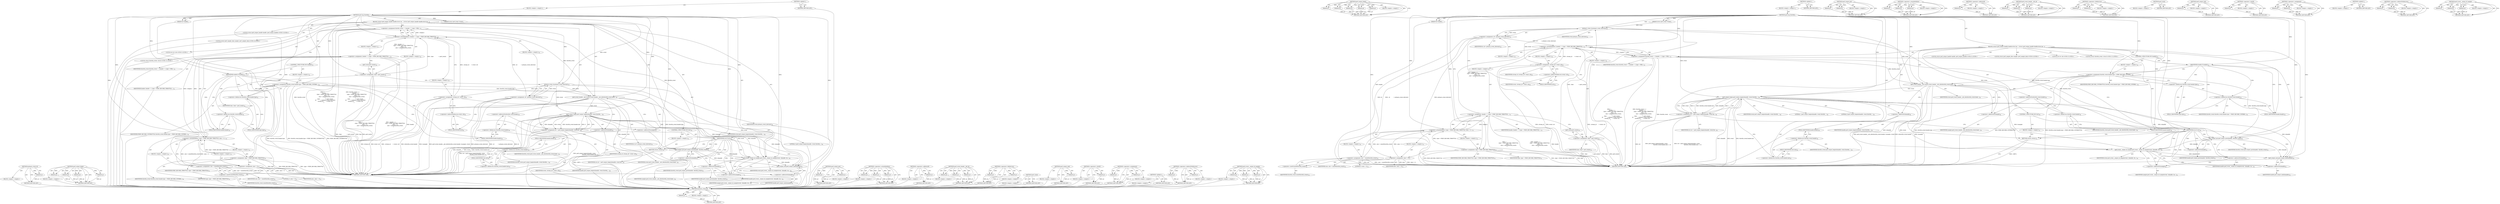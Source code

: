 digraph "perf_event__output_id_sample" {
vulnerable_142 [label=<(METHOD,primary_event_id)>];
vulnerable_143 [label=<(PARAM,p1)>];
vulnerable_144 [label=<(BLOCK,&lt;empty&gt;,&lt;empty&gt;)>];
vulnerable_145 [label=<(METHOD_RETURN,ANY)>];
vulnerable_166 [label=<(METHOD,perf_output_begin)>];
vulnerable_167 [label=<(PARAM,p1)>];
vulnerable_168 [label=<(PARAM,p2)>];
vulnerable_169 [label=<(PARAM,p3)>];
vulnerable_170 [label=<(PARAM,p4)>];
vulnerable_171 [label=<(PARAM,p5)>];
vulnerable_172 [label=<(BLOCK,&lt;empty&gt;,&lt;empty&gt;)>];
vulnerable_173 [label=<(METHOD_RETURN,ANY)>];
vulnerable_6 [label=<(METHOD,&lt;global&gt;)<SUB>1</SUB>>];
vulnerable_7 [label=<(BLOCK,&lt;empty&gt;,&lt;empty&gt;)<SUB>1</SUB>>];
vulnerable_8 [label=<(METHOD,perf_log_throttle)<SUB>1</SUB>>];
vulnerable_9 [label=<(PARAM,struct perf_event *event)<SUB>1</SUB>>];
vulnerable_10 [label=<(PARAM,int enable)<SUB>1</SUB>>];
vulnerable_11 [label=<(BLOCK,{
	struct perf_output_handle handle;
	struct pe...,{
	struct perf_output_handle handle;
	struct pe...)<SUB>2</SUB>>];
vulnerable_12 [label="<(LOCAL,struct perf_output_handle handle: perf_output_handle)<SUB>3</SUB>>"];
vulnerable_13 [label="<(LOCAL,struct perf_sample_data sample: perf_sample_data)<SUB>4</SUB>>"];
vulnerable_14 [label="<(LOCAL,int ret: int)<SUB>5</SUB>>"];
vulnerable_15 [label="<(LOCAL,struct throttle_event: struct)<SUB>12</SUB>>"];
vulnerable_16 [label=<(&lt;operator&gt;.assignment,throttle_event = {
		.header = {
			.type = PER...)<SUB>12</SUB>>];
vulnerable_17 [label=<(IDENTIFIER,throttle_event,throttle_event = {
		.header = {
			.type = PER...)<SUB>12</SUB>>];
vulnerable_18 [label=<(&lt;operator&gt;.arrayInitializer,{
		.header = {
			.type = PERF_RECORD_THROTTLE...)<SUB>12</SUB>>];
vulnerable_19 [label=<(BLOCK,&lt;empty&gt;,&lt;empty&gt;)<SUB>13</SUB>>];
vulnerable_20 [label=<(&lt;operator&gt;.assignment,.header = {
			.type = PERF_RECORD_THROTTLE,
		...)<SUB>13</SUB>>];
vulnerable_21 [label=<(IDENTIFIER,header,.header = {
			.type = PERF_RECORD_THROTTLE,
		...)<SUB>13</SUB>>];
vulnerable_22 [label=<(&lt;operator&gt;.arrayInitializer,{
			.type = PERF_RECORD_THROTTLE,
			.misc = 0...)<SUB>13</SUB>>];
vulnerable_23 [label=<(BLOCK,&lt;empty&gt;,&lt;empty&gt;)<SUB>14</SUB>>];
vulnerable_24 [label=<(&lt;operator&gt;.assignment,.type = PERF_RECORD_THROTTLE)<SUB>14</SUB>>];
vulnerable_25 [label=<(IDENTIFIER,type,.type = PERF_RECORD_THROTTLE)<SUB>14</SUB>>];
vulnerable_26 [label=<(IDENTIFIER,PERF_RECORD_THROTTLE,.type = PERF_RECORD_THROTTLE)<SUB>14</SUB>>];
vulnerable_27 [label=<(BLOCK,&lt;empty&gt;,&lt;empty&gt;)<SUB>15</SUB>>];
vulnerable_28 [label=<(&lt;operator&gt;.assignment,.misc = 0)<SUB>15</SUB>>];
vulnerable_29 [label=<(IDENTIFIER,misc,.misc = 0)<SUB>15</SUB>>];
vulnerable_30 [label=<(LITERAL,0,.misc = 0)<SUB>15</SUB>>];
vulnerable_31 [label=<(BLOCK,&lt;empty&gt;,&lt;empty&gt;)<SUB>16</SUB>>];
vulnerable_32 [label=<(&lt;operator&gt;.assignment,.size = sizeof(throttle_event))<SUB>16</SUB>>];
vulnerable_33 [label=<(IDENTIFIER,size,.size = sizeof(throttle_event))<SUB>16</SUB>>];
vulnerable_34 [label=<(&lt;operator&gt;.sizeOf,sizeof(throttle_event))<SUB>16</SUB>>];
vulnerable_35 [label=<(IDENTIFIER,throttle_event,sizeof(throttle_event))<SUB>16</SUB>>];
vulnerable_36 [label=<(BLOCK,&lt;empty&gt;,&lt;empty&gt;)<SUB>18</SUB>>];
vulnerable_37 [label=<(&lt;operator&gt;.assignment,.time		= perf_clock())<SUB>18</SUB>>];
vulnerable_38 [label=<(IDENTIFIER,time,.time		= perf_clock())<SUB>18</SUB>>];
vulnerable_39 [label=<(perf_clock,perf_clock())<SUB>18</SUB>>];
vulnerable_40 [label=<(BLOCK,&lt;empty&gt;,&lt;empty&gt;)<SUB>19</SUB>>];
vulnerable_41 [label=<(&lt;operator&gt;.assignment,.id		= primary_event_id(event))<SUB>19</SUB>>];
vulnerable_42 [label=<(IDENTIFIER,id,.id		= primary_event_id(event))<SUB>19</SUB>>];
vulnerable_43 [label=<(primary_event_id,primary_event_id(event))<SUB>19</SUB>>];
vulnerable_44 [label=<(IDENTIFIER,event,primary_event_id(event))<SUB>19</SUB>>];
vulnerable_45 [label=<(BLOCK,&lt;empty&gt;,&lt;empty&gt;)<SUB>20</SUB>>];
vulnerable_46 [label=<(&lt;operator&gt;.assignment,.stream_id	= event-&gt;id)<SUB>20</SUB>>];
vulnerable_47 [label=<(IDENTIFIER,stream_id,.stream_id	= event-&gt;id)<SUB>20</SUB>>];
vulnerable_48 [label=<(&lt;operator&gt;.indirectFieldAccess,event-&gt;id)<SUB>20</SUB>>];
vulnerable_49 [label=<(IDENTIFIER,event,.stream_id	= event-&gt;id)<SUB>20</SUB>>];
vulnerable_50 [label=<(FIELD_IDENTIFIER,id,id)<SUB>20</SUB>>];
vulnerable_51 [label=<(CONTROL_STRUCTURE,IF,if (enable))<SUB>23</SUB>>];
vulnerable_52 [label=<(IDENTIFIER,enable,if (enable))<SUB>23</SUB>>];
vulnerable_53 [label=<(BLOCK,&lt;empty&gt;,&lt;empty&gt;)<SUB>24</SUB>>];
vulnerable_54 [label=<(&lt;operator&gt;.assignment,throttle_event.header.type = PERF_RECORD_UNTHRO...)<SUB>24</SUB>>];
vulnerable_55 [label=<(&lt;operator&gt;.fieldAccess,throttle_event.header.type)<SUB>24</SUB>>];
vulnerable_56 [label=<(&lt;operator&gt;.fieldAccess,throttle_event.header)<SUB>24</SUB>>];
vulnerable_57 [label=<(IDENTIFIER,throttle_event,throttle_event.header.type = PERF_RECORD_UNTHRO...)<SUB>24</SUB>>];
vulnerable_58 [label=<(FIELD_IDENTIFIER,header,header)<SUB>24</SUB>>];
vulnerable_59 [label=<(FIELD_IDENTIFIER,type,type)<SUB>24</SUB>>];
vulnerable_60 [label=<(IDENTIFIER,PERF_RECORD_UNTHROTTLE,throttle_event.header.type = PERF_RECORD_UNTHRO...)<SUB>24</SUB>>];
vulnerable_61 [label=<(perf_event_header__init_id,perf_event_header__init_id(&amp;throttle_event.head...)<SUB>26</SUB>>];
vulnerable_62 [label=<(&lt;operator&gt;.addressOf,&amp;throttle_event.header)<SUB>26</SUB>>];
vulnerable_63 [label=<(&lt;operator&gt;.fieldAccess,throttle_event.header)<SUB>26</SUB>>];
vulnerable_64 [label=<(IDENTIFIER,throttle_event,perf_event_header__init_id(&amp;throttle_event.head...)<SUB>26</SUB>>];
vulnerable_65 [label=<(FIELD_IDENTIFIER,header,header)<SUB>26</SUB>>];
vulnerable_66 [label=<(&lt;operator&gt;.addressOf,&amp;sample)<SUB>26</SUB>>];
vulnerable_67 [label=<(IDENTIFIER,sample,perf_event_header__init_id(&amp;throttle_event.head...)<SUB>26</SUB>>];
vulnerable_68 [label=<(IDENTIFIER,event,perf_event_header__init_id(&amp;throttle_event.head...)<SUB>26</SUB>>];
vulnerable_69 [label=<(&lt;operator&gt;.assignment,ret = perf_output_begin(&amp;handle, event,
				thr...)<SUB>28</SUB>>];
vulnerable_70 [label=<(IDENTIFIER,ret,ret = perf_output_begin(&amp;handle, event,
				thr...)<SUB>28</SUB>>];
vulnerable_71 [label=<(perf_output_begin,perf_output_begin(&amp;handle, event,
				throttle_...)<SUB>28</SUB>>];
vulnerable_72 [label=<(&lt;operator&gt;.addressOf,&amp;handle)<SUB>28</SUB>>];
vulnerable_73 [label=<(IDENTIFIER,handle,perf_output_begin(&amp;handle, event,
				throttle_...)<SUB>28</SUB>>];
vulnerable_74 [label=<(IDENTIFIER,event,perf_output_begin(&amp;handle, event,
				throttle_...)<SUB>28</SUB>>];
vulnerable_75 [label=<(&lt;operator&gt;.fieldAccess,throttle_event.header.size)<SUB>29</SUB>>];
vulnerable_76 [label=<(&lt;operator&gt;.fieldAccess,throttle_event.header)<SUB>29</SUB>>];
vulnerable_77 [label=<(IDENTIFIER,throttle_event,perf_output_begin(&amp;handle, event,
				throttle_...)<SUB>29</SUB>>];
vulnerable_78 [label=<(FIELD_IDENTIFIER,header,header)<SUB>29</SUB>>];
vulnerable_79 [label=<(FIELD_IDENTIFIER,size,size)<SUB>29</SUB>>];
vulnerable_80 [label=<(LITERAL,1,perf_output_begin(&amp;handle, event,
				throttle_...)<SUB>29</SUB>>];
vulnerable_81 [label=<(LITERAL,0,perf_output_begin(&amp;handle, event,
				throttle_...)<SUB>29</SUB>>];
vulnerable_82 [label=<(CONTROL_STRUCTURE,IF,if (ret))<SUB>30</SUB>>];
vulnerable_83 [label=<(IDENTIFIER,ret,if (ret))<SUB>30</SUB>>];
vulnerable_84 [label=<(BLOCK,&lt;empty&gt;,&lt;empty&gt;)<SUB>31</SUB>>];
vulnerable_85 [label=<(RETURN,return;,return;)<SUB>31</SUB>>];
vulnerable_86 [label=<(perf_output_put,perf_output_put(&amp;handle, throttle_event))<SUB>33</SUB>>];
vulnerable_87 [label=<(&lt;operator&gt;.addressOf,&amp;handle)<SUB>33</SUB>>];
vulnerable_88 [label=<(IDENTIFIER,handle,perf_output_put(&amp;handle, throttle_event))<SUB>33</SUB>>];
vulnerable_89 [label=<(IDENTIFIER,throttle_event,perf_output_put(&amp;handle, throttle_event))<SUB>33</SUB>>];
vulnerable_90 [label=<(perf_event__output_id_sample,perf_event__output_id_sample(event, &amp;handle, &amp;s...)<SUB>34</SUB>>];
vulnerable_91 [label=<(IDENTIFIER,event,perf_event__output_id_sample(event, &amp;handle, &amp;s...)<SUB>34</SUB>>];
vulnerable_92 [label=<(&lt;operator&gt;.addressOf,&amp;handle)<SUB>34</SUB>>];
vulnerable_93 [label=<(IDENTIFIER,handle,perf_event__output_id_sample(event, &amp;handle, &amp;s...)<SUB>34</SUB>>];
vulnerable_94 [label=<(&lt;operator&gt;.addressOf,&amp;sample)<SUB>34</SUB>>];
vulnerable_95 [label=<(IDENTIFIER,sample,perf_event__output_id_sample(event, &amp;handle, &amp;s...)<SUB>34</SUB>>];
vulnerable_96 [label=<(perf_output_end,perf_output_end(&amp;handle))<SUB>35</SUB>>];
vulnerable_97 [label=<(&lt;operator&gt;.addressOf,&amp;handle)<SUB>35</SUB>>];
vulnerable_98 [label=<(IDENTIFIER,handle,perf_output_end(&amp;handle))<SUB>35</SUB>>];
vulnerable_99 [label=<(METHOD_RETURN,void)<SUB>1</SUB>>];
vulnerable_101 [label=<(METHOD_RETURN,ANY)<SUB>1</SUB>>];
vulnerable_174 [label=<(METHOD,perf_output_put)>];
vulnerable_175 [label=<(PARAM,p1)>];
vulnerable_176 [label=<(PARAM,p2)>];
vulnerable_177 [label=<(BLOCK,&lt;empty&gt;,&lt;empty&gt;)>];
vulnerable_178 [label=<(METHOD_RETURN,ANY)>];
vulnerable_129 [label=<(METHOD,&lt;operator&gt;.arrayInitializer)>];
vulnerable_130 [label=<(PARAM,p1)>];
vulnerable_131 [label=<(PARAM,p2)>];
vulnerable_132 [label=<(PARAM,p3)>];
vulnerable_133 [label=<(BLOCK,&lt;empty&gt;,&lt;empty&gt;)>];
vulnerable_134 [label=<(METHOD_RETURN,ANY)>];
vulnerable_162 [label=<(METHOD,&lt;operator&gt;.addressOf)>];
vulnerable_163 [label=<(PARAM,p1)>];
vulnerable_164 [label=<(BLOCK,&lt;empty&gt;,&lt;empty&gt;)>];
vulnerable_165 [label=<(METHOD_RETURN,ANY)>];
vulnerable_156 [label=<(METHOD,perf_event_header__init_id)>];
vulnerable_157 [label=<(PARAM,p1)>];
vulnerable_158 [label=<(PARAM,p2)>];
vulnerable_159 [label=<(PARAM,p3)>];
vulnerable_160 [label=<(BLOCK,&lt;empty&gt;,&lt;empty&gt;)>];
vulnerable_161 [label=<(METHOD_RETURN,ANY)>];
vulnerable_151 [label=<(METHOD,&lt;operator&gt;.fieldAccess)>];
vulnerable_152 [label=<(PARAM,p1)>];
vulnerable_153 [label=<(PARAM,p2)>];
vulnerable_154 [label=<(BLOCK,&lt;empty&gt;,&lt;empty&gt;)>];
vulnerable_155 [label=<(METHOD_RETURN,ANY)>];
vulnerable_139 [label=<(METHOD,perf_clock)>];
vulnerable_140 [label=<(BLOCK,&lt;empty&gt;,&lt;empty&gt;)>];
vulnerable_141 [label=<(METHOD_RETURN,ANY)>];
vulnerable_185 [label=<(METHOD,perf_output_end)>];
vulnerable_186 [label=<(PARAM,p1)>];
vulnerable_187 [label=<(BLOCK,&lt;empty&gt;,&lt;empty&gt;)>];
vulnerable_188 [label=<(METHOD_RETURN,ANY)>];
vulnerable_135 [label=<(METHOD,&lt;operator&gt;.sizeOf)>];
vulnerable_136 [label=<(PARAM,p1)>];
vulnerable_137 [label=<(BLOCK,&lt;empty&gt;,&lt;empty&gt;)>];
vulnerable_138 [label=<(METHOD_RETURN,ANY)>];
vulnerable_124 [label=<(METHOD,&lt;operator&gt;.assignment)>];
vulnerable_125 [label=<(PARAM,p1)>];
vulnerable_126 [label=<(PARAM,p2)>];
vulnerable_127 [label=<(BLOCK,&lt;empty&gt;,&lt;empty&gt;)>];
vulnerable_128 [label=<(METHOD_RETURN,ANY)>];
vulnerable_118 [label=<(METHOD,&lt;global&gt;)<SUB>1</SUB>>];
vulnerable_119 [label=<(BLOCK,&lt;empty&gt;,&lt;empty&gt;)>];
vulnerable_120 [label=<(METHOD_RETURN,ANY)>];
vulnerable_146 [label=<(METHOD,&lt;operator&gt;.indirectFieldAccess)>];
vulnerable_147 [label=<(PARAM,p1)>];
vulnerable_148 [label=<(PARAM,p2)>];
vulnerable_149 [label=<(BLOCK,&lt;empty&gt;,&lt;empty&gt;)>];
vulnerable_150 [label=<(METHOD_RETURN,ANY)>];
vulnerable_179 [label=<(METHOD,perf_event__output_id_sample)>];
vulnerable_180 [label=<(PARAM,p1)>];
vulnerable_181 [label=<(PARAM,p2)>];
vulnerable_182 [label=<(PARAM,p3)>];
vulnerable_183 [label=<(BLOCK,&lt;empty&gt;,&lt;empty&gt;)>];
vulnerable_184 [label=<(METHOD_RETURN,ANY)>];
fixed_141 [label=<(METHOD,primary_event_id)>];
fixed_142 [label=<(PARAM,p1)>];
fixed_143 [label=<(BLOCK,&lt;empty&gt;,&lt;empty&gt;)>];
fixed_144 [label=<(METHOD_RETURN,ANY)>];
fixed_165 [label=<(METHOD,perf_output_begin)>];
fixed_166 [label=<(PARAM,p1)>];
fixed_167 [label=<(PARAM,p2)>];
fixed_168 [label=<(PARAM,p3)>];
fixed_169 [label=<(PARAM,p4)>];
fixed_170 [label=<(BLOCK,&lt;empty&gt;,&lt;empty&gt;)>];
fixed_171 [label=<(METHOD_RETURN,ANY)>];
fixed_6 [label=<(METHOD,&lt;global&gt;)<SUB>1</SUB>>];
fixed_7 [label=<(BLOCK,&lt;empty&gt;,&lt;empty&gt;)<SUB>1</SUB>>];
fixed_8 [label=<(METHOD,perf_log_throttle)<SUB>1</SUB>>];
fixed_9 [label=<(PARAM,struct perf_event *event)<SUB>1</SUB>>];
fixed_10 [label=<(PARAM,int enable)<SUB>1</SUB>>];
fixed_11 [label=<(BLOCK,{
	struct perf_output_handle handle;
	struct pe...,{
	struct perf_output_handle handle;
	struct pe...)<SUB>2</SUB>>];
fixed_12 [label="<(LOCAL,struct perf_output_handle handle: perf_output_handle)<SUB>3</SUB>>"];
fixed_13 [label="<(LOCAL,struct perf_sample_data sample: perf_sample_data)<SUB>4</SUB>>"];
fixed_14 [label="<(LOCAL,int ret: int)<SUB>5</SUB>>"];
fixed_15 [label="<(LOCAL,struct throttle_event: struct)<SUB>12</SUB>>"];
fixed_16 [label=<(&lt;operator&gt;.assignment,throttle_event = {
		.header = {
			.type = PER...)<SUB>12</SUB>>];
fixed_17 [label=<(IDENTIFIER,throttle_event,throttle_event = {
		.header = {
			.type = PER...)<SUB>12</SUB>>];
fixed_18 [label=<(&lt;operator&gt;.arrayInitializer,{
		.header = {
			.type = PERF_RECORD_THROTTLE...)<SUB>12</SUB>>];
fixed_19 [label=<(BLOCK,&lt;empty&gt;,&lt;empty&gt;)<SUB>13</SUB>>];
fixed_20 [label=<(&lt;operator&gt;.assignment,.header = {
			.type = PERF_RECORD_THROTTLE,
		...)<SUB>13</SUB>>];
fixed_21 [label=<(IDENTIFIER,header,.header = {
			.type = PERF_RECORD_THROTTLE,
		...)<SUB>13</SUB>>];
fixed_22 [label=<(&lt;operator&gt;.arrayInitializer,{
			.type = PERF_RECORD_THROTTLE,
			.misc = 0...)<SUB>13</SUB>>];
fixed_23 [label=<(BLOCK,&lt;empty&gt;,&lt;empty&gt;)<SUB>14</SUB>>];
fixed_24 [label=<(&lt;operator&gt;.assignment,.type = PERF_RECORD_THROTTLE)<SUB>14</SUB>>];
fixed_25 [label=<(IDENTIFIER,type,.type = PERF_RECORD_THROTTLE)<SUB>14</SUB>>];
fixed_26 [label=<(IDENTIFIER,PERF_RECORD_THROTTLE,.type = PERF_RECORD_THROTTLE)<SUB>14</SUB>>];
fixed_27 [label=<(BLOCK,&lt;empty&gt;,&lt;empty&gt;)<SUB>15</SUB>>];
fixed_28 [label=<(&lt;operator&gt;.assignment,.misc = 0)<SUB>15</SUB>>];
fixed_29 [label=<(IDENTIFIER,misc,.misc = 0)<SUB>15</SUB>>];
fixed_30 [label=<(LITERAL,0,.misc = 0)<SUB>15</SUB>>];
fixed_31 [label=<(BLOCK,&lt;empty&gt;,&lt;empty&gt;)<SUB>16</SUB>>];
fixed_32 [label=<(&lt;operator&gt;.assignment,.size = sizeof(throttle_event))<SUB>16</SUB>>];
fixed_33 [label=<(IDENTIFIER,size,.size = sizeof(throttle_event))<SUB>16</SUB>>];
fixed_34 [label=<(&lt;operator&gt;.sizeOf,sizeof(throttle_event))<SUB>16</SUB>>];
fixed_35 [label=<(IDENTIFIER,throttle_event,sizeof(throttle_event))<SUB>16</SUB>>];
fixed_36 [label=<(BLOCK,&lt;empty&gt;,&lt;empty&gt;)<SUB>18</SUB>>];
fixed_37 [label=<(&lt;operator&gt;.assignment,.time		= perf_clock())<SUB>18</SUB>>];
fixed_38 [label=<(IDENTIFIER,time,.time		= perf_clock())<SUB>18</SUB>>];
fixed_39 [label=<(perf_clock,perf_clock())<SUB>18</SUB>>];
fixed_40 [label=<(BLOCK,&lt;empty&gt;,&lt;empty&gt;)<SUB>19</SUB>>];
fixed_41 [label=<(&lt;operator&gt;.assignment,.id		= primary_event_id(event))<SUB>19</SUB>>];
fixed_42 [label=<(IDENTIFIER,id,.id		= primary_event_id(event))<SUB>19</SUB>>];
fixed_43 [label=<(primary_event_id,primary_event_id(event))<SUB>19</SUB>>];
fixed_44 [label=<(IDENTIFIER,event,primary_event_id(event))<SUB>19</SUB>>];
fixed_45 [label=<(BLOCK,&lt;empty&gt;,&lt;empty&gt;)<SUB>20</SUB>>];
fixed_46 [label=<(&lt;operator&gt;.assignment,.stream_id	= event-&gt;id)<SUB>20</SUB>>];
fixed_47 [label=<(IDENTIFIER,stream_id,.stream_id	= event-&gt;id)<SUB>20</SUB>>];
fixed_48 [label=<(&lt;operator&gt;.indirectFieldAccess,event-&gt;id)<SUB>20</SUB>>];
fixed_49 [label=<(IDENTIFIER,event,.stream_id	= event-&gt;id)<SUB>20</SUB>>];
fixed_50 [label=<(FIELD_IDENTIFIER,id,id)<SUB>20</SUB>>];
fixed_51 [label=<(CONTROL_STRUCTURE,IF,if (enable))<SUB>23</SUB>>];
fixed_52 [label=<(IDENTIFIER,enable,if (enable))<SUB>23</SUB>>];
fixed_53 [label=<(BLOCK,&lt;empty&gt;,&lt;empty&gt;)<SUB>24</SUB>>];
fixed_54 [label=<(&lt;operator&gt;.assignment,throttle_event.header.type = PERF_RECORD_UNTHRO...)<SUB>24</SUB>>];
fixed_55 [label=<(&lt;operator&gt;.fieldAccess,throttle_event.header.type)<SUB>24</SUB>>];
fixed_56 [label=<(&lt;operator&gt;.fieldAccess,throttle_event.header)<SUB>24</SUB>>];
fixed_57 [label=<(IDENTIFIER,throttle_event,throttle_event.header.type = PERF_RECORD_UNTHRO...)<SUB>24</SUB>>];
fixed_58 [label=<(FIELD_IDENTIFIER,header,header)<SUB>24</SUB>>];
fixed_59 [label=<(FIELD_IDENTIFIER,type,type)<SUB>24</SUB>>];
fixed_60 [label=<(IDENTIFIER,PERF_RECORD_UNTHROTTLE,throttle_event.header.type = PERF_RECORD_UNTHRO...)<SUB>24</SUB>>];
fixed_61 [label=<(perf_event_header__init_id,perf_event_header__init_id(&amp;throttle_event.head...)<SUB>26</SUB>>];
fixed_62 [label=<(&lt;operator&gt;.addressOf,&amp;throttle_event.header)<SUB>26</SUB>>];
fixed_63 [label=<(&lt;operator&gt;.fieldAccess,throttle_event.header)<SUB>26</SUB>>];
fixed_64 [label=<(IDENTIFIER,throttle_event,perf_event_header__init_id(&amp;throttle_event.head...)<SUB>26</SUB>>];
fixed_65 [label=<(FIELD_IDENTIFIER,header,header)<SUB>26</SUB>>];
fixed_66 [label=<(&lt;operator&gt;.addressOf,&amp;sample)<SUB>26</SUB>>];
fixed_67 [label=<(IDENTIFIER,sample,perf_event_header__init_id(&amp;throttle_event.head...)<SUB>26</SUB>>];
fixed_68 [label=<(IDENTIFIER,event,perf_event_header__init_id(&amp;throttle_event.head...)<SUB>26</SUB>>];
fixed_69 [label=<(&lt;operator&gt;.assignment,ret = perf_output_begin(&amp;handle, event,
				thr...)<SUB>28</SUB>>];
fixed_70 [label=<(IDENTIFIER,ret,ret = perf_output_begin(&amp;handle, event,
				thr...)<SUB>28</SUB>>];
fixed_71 [label=<(perf_output_begin,perf_output_begin(&amp;handle, event,
				throttle_...)<SUB>28</SUB>>];
fixed_72 [label=<(&lt;operator&gt;.addressOf,&amp;handle)<SUB>28</SUB>>];
fixed_73 [label=<(IDENTIFIER,handle,perf_output_begin(&amp;handle, event,
				throttle_...)<SUB>28</SUB>>];
fixed_74 [label=<(IDENTIFIER,event,perf_output_begin(&amp;handle, event,
				throttle_...)<SUB>28</SUB>>];
fixed_75 [label=<(&lt;operator&gt;.fieldAccess,throttle_event.header.size)<SUB>29</SUB>>];
fixed_76 [label=<(&lt;operator&gt;.fieldAccess,throttle_event.header)<SUB>29</SUB>>];
fixed_77 [label=<(IDENTIFIER,throttle_event,perf_output_begin(&amp;handle, event,
				throttle_...)<SUB>29</SUB>>];
fixed_78 [label=<(FIELD_IDENTIFIER,header,header)<SUB>29</SUB>>];
fixed_79 [label=<(FIELD_IDENTIFIER,size,size)<SUB>29</SUB>>];
fixed_80 [label=<(LITERAL,0,perf_output_begin(&amp;handle, event,
				throttle_...)<SUB>29</SUB>>];
fixed_81 [label=<(CONTROL_STRUCTURE,IF,if (ret))<SUB>30</SUB>>];
fixed_82 [label=<(IDENTIFIER,ret,if (ret))<SUB>30</SUB>>];
fixed_83 [label=<(BLOCK,&lt;empty&gt;,&lt;empty&gt;)<SUB>31</SUB>>];
fixed_84 [label=<(RETURN,return;,return;)<SUB>31</SUB>>];
fixed_85 [label=<(perf_output_put,perf_output_put(&amp;handle, throttle_event))<SUB>33</SUB>>];
fixed_86 [label=<(&lt;operator&gt;.addressOf,&amp;handle)<SUB>33</SUB>>];
fixed_87 [label=<(IDENTIFIER,handle,perf_output_put(&amp;handle, throttle_event))<SUB>33</SUB>>];
fixed_88 [label=<(IDENTIFIER,throttle_event,perf_output_put(&amp;handle, throttle_event))<SUB>33</SUB>>];
fixed_89 [label=<(perf_event__output_id_sample,perf_event__output_id_sample(event, &amp;handle, &amp;s...)<SUB>34</SUB>>];
fixed_90 [label=<(IDENTIFIER,event,perf_event__output_id_sample(event, &amp;handle, &amp;s...)<SUB>34</SUB>>];
fixed_91 [label=<(&lt;operator&gt;.addressOf,&amp;handle)<SUB>34</SUB>>];
fixed_92 [label=<(IDENTIFIER,handle,perf_event__output_id_sample(event, &amp;handle, &amp;s...)<SUB>34</SUB>>];
fixed_93 [label=<(&lt;operator&gt;.addressOf,&amp;sample)<SUB>34</SUB>>];
fixed_94 [label=<(IDENTIFIER,sample,perf_event__output_id_sample(event, &amp;handle, &amp;s...)<SUB>34</SUB>>];
fixed_95 [label=<(perf_output_end,perf_output_end(&amp;handle))<SUB>35</SUB>>];
fixed_96 [label=<(&lt;operator&gt;.addressOf,&amp;handle)<SUB>35</SUB>>];
fixed_97 [label=<(IDENTIFIER,handle,perf_output_end(&amp;handle))<SUB>35</SUB>>];
fixed_98 [label=<(METHOD_RETURN,void)<SUB>1</SUB>>];
fixed_100 [label=<(METHOD_RETURN,ANY)<SUB>1</SUB>>];
fixed_172 [label=<(METHOD,perf_output_put)>];
fixed_173 [label=<(PARAM,p1)>];
fixed_174 [label=<(PARAM,p2)>];
fixed_175 [label=<(BLOCK,&lt;empty&gt;,&lt;empty&gt;)>];
fixed_176 [label=<(METHOD_RETURN,ANY)>];
fixed_128 [label=<(METHOD,&lt;operator&gt;.arrayInitializer)>];
fixed_129 [label=<(PARAM,p1)>];
fixed_130 [label=<(PARAM,p2)>];
fixed_131 [label=<(PARAM,p3)>];
fixed_132 [label=<(BLOCK,&lt;empty&gt;,&lt;empty&gt;)>];
fixed_133 [label=<(METHOD_RETURN,ANY)>];
fixed_161 [label=<(METHOD,&lt;operator&gt;.addressOf)>];
fixed_162 [label=<(PARAM,p1)>];
fixed_163 [label=<(BLOCK,&lt;empty&gt;,&lt;empty&gt;)>];
fixed_164 [label=<(METHOD_RETURN,ANY)>];
fixed_155 [label=<(METHOD,perf_event_header__init_id)>];
fixed_156 [label=<(PARAM,p1)>];
fixed_157 [label=<(PARAM,p2)>];
fixed_158 [label=<(PARAM,p3)>];
fixed_159 [label=<(BLOCK,&lt;empty&gt;,&lt;empty&gt;)>];
fixed_160 [label=<(METHOD_RETURN,ANY)>];
fixed_150 [label=<(METHOD,&lt;operator&gt;.fieldAccess)>];
fixed_151 [label=<(PARAM,p1)>];
fixed_152 [label=<(PARAM,p2)>];
fixed_153 [label=<(BLOCK,&lt;empty&gt;,&lt;empty&gt;)>];
fixed_154 [label=<(METHOD_RETURN,ANY)>];
fixed_138 [label=<(METHOD,perf_clock)>];
fixed_139 [label=<(BLOCK,&lt;empty&gt;,&lt;empty&gt;)>];
fixed_140 [label=<(METHOD_RETURN,ANY)>];
fixed_183 [label=<(METHOD,perf_output_end)>];
fixed_184 [label=<(PARAM,p1)>];
fixed_185 [label=<(BLOCK,&lt;empty&gt;,&lt;empty&gt;)>];
fixed_186 [label=<(METHOD_RETURN,ANY)>];
fixed_134 [label=<(METHOD,&lt;operator&gt;.sizeOf)>];
fixed_135 [label=<(PARAM,p1)>];
fixed_136 [label=<(BLOCK,&lt;empty&gt;,&lt;empty&gt;)>];
fixed_137 [label=<(METHOD_RETURN,ANY)>];
fixed_123 [label=<(METHOD,&lt;operator&gt;.assignment)>];
fixed_124 [label=<(PARAM,p1)>];
fixed_125 [label=<(PARAM,p2)>];
fixed_126 [label=<(BLOCK,&lt;empty&gt;,&lt;empty&gt;)>];
fixed_127 [label=<(METHOD_RETURN,ANY)>];
fixed_117 [label=<(METHOD,&lt;global&gt;)<SUB>1</SUB>>];
fixed_118 [label=<(BLOCK,&lt;empty&gt;,&lt;empty&gt;)>];
fixed_119 [label=<(METHOD_RETURN,ANY)>];
fixed_145 [label=<(METHOD,&lt;operator&gt;.indirectFieldAccess)>];
fixed_146 [label=<(PARAM,p1)>];
fixed_147 [label=<(PARAM,p2)>];
fixed_148 [label=<(BLOCK,&lt;empty&gt;,&lt;empty&gt;)>];
fixed_149 [label=<(METHOD_RETURN,ANY)>];
fixed_177 [label=<(METHOD,perf_event__output_id_sample)>];
fixed_178 [label=<(PARAM,p1)>];
fixed_179 [label=<(PARAM,p2)>];
fixed_180 [label=<(PARAM,p3)>];
fixed_181 [label=<(BLOCK,&lt;empty&gt;,&lt;empty&gt;)>];
fixed_182 [label=<(METHOD_RETURN,ANY)>];
vulnerable_142 -> vulnerable_143  [key=0, label="AST: "];
vulnerable_142 -> vulnerable_143  [key=1, label="DDG: "];
vulnerable_142 -> vulnerable_144  [key=0, label="AST: "];
vulnerable_142 -> vulnerable_145  [key=0, label="AST: "];
vulnerable_142 -> vulnerable_145  [key=1, label="CFG: "];
vulnerable_143 -> vulnerable_145  [key=0, label="DDG: p1"];
vulnerable_166 -> vulnerable_167  [key=0, label="AST: "];
vulnerable_166 -> vulnerable_167  [key=1, label="DDG: "];
vulnerable_166 -> vulnerable_172  [key=0, label="AST: "];
vulnerable_166 -> vulnerable_168  [key=0, label="AST: "];
vulnerable_166 -> vulnerable_168  [key=1, label="DDG: "];
vulnerable_166 -> vulnerable_173  [key=0, label="AST: "];
vulnerable_166 -> vulnerable_173  [key=1, label="CFG: "];
vulnerable_166 -> vulnerable_169  [key=0, label="AST: "];
vulnerable_166 -> vulnerable_169  [key=1, label="DDG: "];
vulnerable_166 -> vulnerable_170  [key=0, label="AST: "];
vulnerable_166 -> vulnerable_170  [key=1, label="DDG: "];
vulnerable_166 -> vulnerable_171  [key=0, label="AST: "];
vulnerable_166 -> vulnerable_171  [key=1, label="DDG: "];
vulnerable_167 -> vulnerable_173  [key=0, label="DDG: p1"];
vulnerable_168 -> vulnerable_173  [key=0, label="DDG: p2"];
vulnerable_169 -> vulnerable_173  [key=0, label="DDG: p3"];
vulnerable_170 -> vulnerable_173  [key=0, label="DDG: p4"];
vulnerable_171 -> vulnerable_173  [key=0, label="DDG: p5"];
vulnerable_6 -> vulnerable_7  [key=0, label="AST: "];
vulnerable_6 -> vulnerable_101  [key=0, label="AST: "];
vulnerable_6 -> vulnerable_101  [key=1, label="CFG: "];
vulnerable_7 -> vulnerable_8  [key=0, label="AST: "];
vulnerable_8 -> vulnerable_9  [key=0, label="AST: "];
vulnerable_8 -> vulnerable_9  [key=1, label="DDG: "];
vulnerable_8 -> vulnerable_10  [key=0, label="AST: "];
vulnerable_8 -> vulnerable_10  [key=1, label="DDG: "];
vulnerable_8 -> vulnerable_11  [key=0, label="AST: "];
vulnerable_8 -> vulnerable_99  [key=0, label="AST: "];
vulnerable_8 -> vulnerable_24  [key=0, label="CFG: "];
vulnerable_8 -> vulnerable_24  [key=1, label="DDG: "];
vulnerable_8 -> vulnerable_52  [key=0, label="DDG: "];
vulnerable_8 -> vulnerable_61  [key=0, label="DDG: "];
vulnerable_8 -> vulnerable_83  [key=0, label="DDG: "];
vulnerable_8 -> vulnerable_86  [key=0, label="DDG: "];
vulnerable_8 -> vulnerable_90  [key=0, label="DDG: "];
vulnerable_8 -> vulnerable_96  [key=0, label="DDG: "];
vulnerable_8 -> vulnerable_18  [key=0, label="DDG: "];
vulnerable_8 -> vulnerable_54  [key=0, label="DDG: "];
vulnerable_8 -> vulnerable_71  [key=0, label="DDG: "];
vulnerable_8 -> vulnerable_85  [key=0, label="DDG: "];
vulnerable_8 -> vulnerable_37  [key=0, label="DDG: "];
vulnerable_8 -> vulnerable_22  [key=0, label="DDG: "];
vulnerable_8 -> vulnerable_43  [key=0, label="DDG: "];
vulnerable_8 -> vulnerable_28  [key=0, label="DDG: "];
vulnerable_9 -> vulnerable_43  [key=0, label="DDG: event"];
vulnerable_10 -> vulnerable_99  [key=0, label="DDG: enable"];
vulnerable_11 -> vulnerable_12  [key=0, label="AST: "];
vulnerable_11 -> vulnerable_13  [key=0, label="AST: "];
vulnerable_11 -> vulnerable_14  [key=0, label="AST: "];
vulnerable_11 -> vulnerable_15  [key=0, label="AST: "];
vulnerable_11 -> vulnerable_16  [key=0, label="AST: "];
vulnerable_11 -> vulnerable_51  [key=0, label="AST: "];
vulnerable_11 -> vulnerable_61  [key=0, label="AST: "];
vulnerable_11 -> vulnerable_69  [key=0, label="AST: "];
vulnerable_11 -> vulnerable_82  [key=0, label="AST: "];
vulnerable_11 -> vulnerable_86  [key=0, label="AST: "];
vulnerable_11 -> vulnerable_90  [key=0, label="AST: "];
vulnerable_11 -> vulnerable_96  [key=0, label="AST: "];
vulnerable_16 -> vulnerable_17  [key=0, label="AST: "];
vulnerable_16 -> vulnerable_18  [key=0, label="AST: "];
vulnerable_16 -> vulnerable_52  [key=0, label="CFG: "];
vulnerable_16 -> vulnerable_99  [key=0, label="DDG: throttle_event"];
vulnerable_16 -> vulnerable_99  [key=1, label="DDG: {
		.header = {
			.type = PERF_RECORD_THROTTLE,
			.misc = 0,
			.size = sizeof(throttle_event),
		},
		.time		= perf_clock(),
		.id		= primary_event_id(event),
		.stream_id	= event-&gt;id,
	}"];
vulnerable_16 -> vulnerable_99  [key=2, label="DDG: throttle_event = {
		.header = {
			.type = PERF_RECORD_THROTTLE,
			.misc = 0,
			.size = sizeof(throttle_event),
		},
		.time		= perf_clock(),
		.id		= primary_event_id(event),
		.stream_id	= event-&gt;id,
	}"];
vulnerable_16 -> vulnerable_61  [key=0, label="DDG: throttle_event"];
vulnerable_16 -> vulnerable_86  [key=0, label="DDG: throttle_event"];
vulnerable_18 -> vulnerable_19  [key=0, label="AST: "];
vulnerable_18 -> vulnerable_36  [key=0, label="AST: "];
vulnerable_18 -> vulnerable_40  [key=0, label="AST: "];
vulnerable_18 -> vulnerable_45  [key=0, label="AST: "];
vulnerable_18 -> vulnerable_16  [key=0, label="CFG: "];
vulnerable_18 -> vulnerable_16  [key=1, label="DDG: &lt;empty&gt;"];
vulnerable_18 -> vulnerable_16  [key=2, label="DDG: "];
vulnerable_19 -> vulnerable_20  [key=0, label="AST: "];
vulnerable_20 -> vulnerable_21  [key=0, label="AST: "];
vulnerable_20 -> vulnerable_22  [key=0, label="AST: "];
vulnerable_20 -> vulnerable_39  [key=0, label="CFG: "];
vulnerable_20 -> vulnerable_99  [key=0, label="DDG: {
			.type = PERF_RECORD_THROTTLE,
			.misc = 0,
			.size = sizeof(throttle_event),
		}"];
vulnerable_20 -> vulnerable_99  [key=1, label="DDG: .header = {
			.type = PERF_RECORD_THROTTLE,
			.misc = 0,
			.size = sizeof(throttle_event),
		}"];
vulnerable_20 -> vulnerable_99  [key=2, label="DDG: header"];
vulnerable_20 -> vulnerable_18  [key=0, label="DDG: .header = {
			.type = PERF_RECORD_THROTTLE,
			.misc = 0,
			.size = sizeof(throttle_event),
		}"];
vulnerable_22 -> vulnerable_23  [key=0, label="AST: "];
vulnerable_22 -> vulnerable_27  [key=0, label="AST: "];
vulnerable_22 -> vulnerable_31  [key=0, label="AST: "];
vulnerable_22 -> vulnerable_20  [key=0, label="CFG: "];
vulnerable_22 -> vulnerable_20  [key=1, label="DDG: &lt;empty&gt;"];
vulnerable_22 -> vulnerable_20  [key=2, label="DDG: "];
vulnerable_23 -> vulnerable_24  [key=0, label="AST: "];
vulnerable_24 -> vulnerable_25  [key=0, label="AST: "];
vulnerable_24 -> vulnerable_26  [key=0, label="AST: "];
vulnerable_24 -> vulnerable_28  [key=0, label="CFG: "];
vulnerable_24 -> vulnerable_99  [key=0, label="DDG: PERF_RECORD_THROTTLE"];
vulnerable_24 -> vulnerable_99  [key=1, label="DDG: .type = PERF_RECORD_THROTTLE"];
vulnerable_24 -> vulnerable_99  [key=2, label="DDG: type"];
vulnerable_24 -> vulnerable_22  [key=0, label="DDG: .type = PERF_RECORD_THROTTLE"];
vulnerable_27 -> vulnerable_28  [key=0, label="AST: "];
vulnerable_28 -> vulnerable_29  [key=0, label="AST: "];
vulnerable_28 -> vulnerable_30  [key=0, label="AST: "];
vulnerable_28 -> vulnerable_34  [key=0, label="CFG: "];
vulnerable_28 -> vulnerable_99  [key=0, label="DDG: .misc = 0"];
vulnerable_28 -> vulnerable_99  [key=1, label="DDG: misc"];
vulnerable_28 -> vulnerable_22  [key=0, label="DDG: .misc = 0"];
vulnerable_31 -> vulnerable_32  [key=0, label="AST: "];
vulnerable_32 -> vulnerable_33  [key=0, label="AST: "];
vulnerable_32 -> vulnerable_34  [key=0, label="AST: "];
vulnerable_32 -> vulnerable_22  [key=0, label="CFG: "];
vulnerable_32 -> vulnerable_22  [key=1, label="DDG: .size = sizeof(throttle_event)"];
vulnerable_32 -> vulnerable_99  [key=0, label="DDG: .size = sizeof(throttle_event)"];
vulnerable_32 -> vulnerable_99  [key=1, label="DDG: size"];
vulnerable_34 -> vulnerable_35  [key=0, label="AST: "];
vulnerable_34 -> vulnerable_32  [key=0, label="CFG: "];
vulnerable_36 -> vulnerable_37  [key=0, label="AST: "];
vulnerable_37 -> vulnerable_38  [key=0, label="AST: "];
vulnerable_37 -> vulnerable_39  [key=0, label="AST: "];
vulnerable_37 -> vulnerable_43  [key=0, label="CFG: "];
vulnerable_37 -> vulnerable_99  [key=0, label="DDG: perf_clock()"];
vulnerable_37 -> vulnerable_99  [key=1, label="DDG: .time		= perf_clock()"];
vulnerable_37 -> vulnerable_99  [key=2, label="DDG: time"];
vulnerable_37 -> vulnerable_18  [key=0, label="DDG: .time		= perf_clock()"];
vulnerable_39 -> vulnerable_37  [key=0, label="CFG: "];
vulnerable_40 -> vulnerable_41  [key=0, label="AST: "];
vulnerable_41 -> vulnerable_42  [key=0, label="AST: "];
vulnerable_41 -> vulnerable_43  [key=0, label="AST: "];
vulnerable_41 -> vulnerable_50  [key=0, label="CFG: "];
vulnerable_41 -> vulnerable_99  [key=0, label="DDG: primary_event_id(event)"];
vulnerable_41 -> vulnerable_99  [key=1, label="DDG: .id		= primary_event_id(event)"];
vulnerable_41 -> vulnerable_99  [key=2, label="DDG: id"];
vulnerable_41 -> vulnerable_18  [key=0, label="DDG: .id		= primary_event_id(event)"];
vulnerable_43 -> vulnerable_44  [key=0, label="AST: "];
vulnerable_43 -> vulnerable_41  [key=0, label="CFG: "];
vulnerable_43 -> vulnerable_41  [key=1, label="DDG: event"];
vulnerable_43 -> vulnerable_61  [key=0, label="DDG: event"];
vulnerable_43 -> vulnerable_90  [key=0, label="DDG: event"];
vulnerable_43 -> vulnerable_71  [key=0, label="DDG: event"];
vulnerable_43 -> vulnerable_46  [key=0, label="DDG: event"];
vulnerable_45 -> vulnerable_46  [key=0, label="AST: "];
vulnerable_46 -> vulnerable_47  [key=0, label="AST: "];
vulnerable_46 -> vulnerable_48  [key=0, label="AST: "];
vulnerable_46 -> vulnerable_18  [key=0, label="CFG: "];
vulnerable_46 -> vulnerable_18  [key=1, label="DDG: .stream_id	= event-&gt;id"];
vulnerable_46 -> vulnerable_99  [key=0, label="DDG: event-&gt;id"];
vulnerable_46 -> vulnerable_99  [key=1, label="DDG: .stream_id	= event-&gt;id"];
vulnerable_46 -> vulnerable_99  [key=2, label="DDG: stream_id"];
vulnerable_48 -> vulnerable_49  [key=0, label="AST: "];
vulnerable_48 -> vulnerable_50  [key=0, label="AST: "];
vulnerable_48 -> vulnerable_46  [key=0, label="CFG: "];
vulnerable_50 -> vulnerable_48  [key=0, label="CFG: "];
vulnerable_51 -> vulnerable_52  [key=0, label="AST: "];
vulnerable_51 -> vulnerable_53  [key=0, label="AST: "];
vulnerable_52 -> vulnerable_58  [key=0, label="CFG: "];
vulnerable_52 -> vulnerable_58  [key=1, label="CDG: "];
vulnerable_52 -> vulnerable_65  [key=0, label="CFG: "];
vulnerable_52 -> vulnerable_59  [key=0, label="CDG: "];
vulnerable_52 -> vulnerable_55  [key=0, label="CDG: "];
vulnerable_52 -> vulnerable_56  [key=0, label="CDG: "];
vulnerable_52 -> vulnerable_54  [key=0, label="CDG: "];
vulnerable_53 -> vulnerable_54  [key=0, label="AST: "];
vulnerable_54 -> vulnerable_55  [key=0, label="AST: "];
vulnerable_54 -> vulnerable_60  [key=0, label="AST: "];
vulnerable_54 -> vulnerable_65  [key=0, label="CFG: "];
vulnerable_54 -> vulnerable_99  [key=0, label="DDG: throttle_event.header.type"];
vulnerable_54 -> vulnerable_99  [key=1, label="DDG: throttle_event.header.type = PERF_RECORD_UNTHROTTLE"];
vulnerable_54 -> vulnerable_99  [key=2, label="DDG: PERF_RECORD_UNTHROTTLE"];
vulnerable_54 -> vulnerable_61  [key=0, label="DDG: throttle_event.header.type"];
vulnerable_54 -> vulnerable_86  [key=0, label="DDG: throttle_event.header.type"];
vulnerable_55 -> vulnerable_56  [key=0, label="AST: "];
vulnerable_55 -> vulnerable_59  [key=0, label="AST: "];
vulnerable_55 -> vulnerable_54  [key=0, label="CFG: "];
vulnerable_56 -> vulnerable_57  [key=0, label="AST: "];
vulnerable_56 -> vulnerable_58  [key=0, label="AST: "];
vulnerable_56 -> vulnerable_59  [key=0, label="CFG: "];
vulnerable_58 -> vulnerable_56  [key=0, label="CFG: "];
vulnerable_59 -> vulnerable_55  [key=0, label="CFG: "];
vulnerable_61 -> vulnerable_62  [key=0, label="AST: "];
vulnerable_61 -> vulnerable_66  [key=0, label="AST: "];
vulnerable_61 -> vulnerable_68  [key=0, label="AST: "];
vulnerable_61 -> vulnerable_72  [key=0, label="CFG: "];
vulnerable_61 -> vulnerable_99  [key=0, label="DDG: &amp;throttle_event.header"];
vulnerable_61 -> vulnerable_99  [key=1, label="DDG: &amp;sample"];
vulnerable_61 -> vulnerable_99  [key=2, label="DDG: perf_event_header__init_id(&amp;throttle_event.header, &amp;sample, event)"];
vulnerable_61 -> vulnerable_90  [key=0, label="DDG: &amp;sample"];
vulnerable_61 -> vulnerable_71  [key=0, label="DDG: event"];
vulnerable_62 -> vulnerable_63  [key=0, label="AST: "];
vulnerable_62 -> vulnerable_66  [key=0, label="CFG: "];
vulnerable_63 -> vulnerable_64  [key=0, label="AST: "];
vulnerable_63 -> vulnerable_65  [key=0, label="AST: "];
vulnerable_63 -> vulnerable_62  [key=0, label="CFG: "];
vulnerable_65 -> vulnerable_63  [key=0, label="CFG: "];
vulnerable_66 -> vulnerable_67  [key=0, label="AST: "];
vulnerable_66 -> vulnerable_61  [key=0, label="CFG: "];
vulnerable_69 -> vulnerable_70  [key=0, label="AST: "];
vulnerable_69 -> vulnerable_71  [key=0, label="AST: "];
vulnerable_69 -> vulnerable_83  [key=0, label="CFG: "];
vulnerable_69 -> vulnerable_99  [key=0, label="DDG: ret"];
vulnerable_69 -> vulnerable_99  [key=1, label="DDG: perf_output_begin(&amp;handle, event,
				throttle_event.header.size, 1, 0)"];
vulnerable_69 -> vulnerable_99  [key=2, label="DDG: ret = perf_output_begin(&amp;handle, event,
				throttle_event.header.size, 1, 0)"];
vulnerable_71 -> vulnerable_72  [key=0, label="AST: "];
vulnerable_71 -> vulnerable_74  [key=0, label="AST: "];
vulnerable_71 -> vulnerable_75  [key=0, label="AST: "];
vulnerable_71 -> vulnerable_80  [key=0, label="AST: "];
vulnerable_71 -> vulnerable_81  [key=0, label="AST: "];
vulnerable_71 -> vulnerable_69  [key=0, label="CFG: "];
vulnerable_71 -> vulnerable_69  [key=1, label="DDG: event"];
vulnerable_71 -> vulnerable_69  [key=2, label="DDG: 0"];
vulnerable_71 -> vulnerable_69  [key=3, label="DDG: throttle_event.header.size"];
vulnerable_71 -> vulnerable_69  [key=4, label="DDG: &amp;handle"];
vulnerable_71 -> vulnerable_69  [key=5, label="DDG: 1"];
vulnerable_71 -> vulnerable_99  [key=0, label="DDG: &amp;handle"];
vulnerable_71 -> vulnerable_99  [key=1, label="DDG: event"];
vulnerable_71 -> vulnerable_99  [key=2, label="DDG: throttle_event.header.size"];
vulnerable_71 -> vulnerable_86  [key=0, label="DDG: &amp;handle"];
vulnerable_71 -> vulnerable_90  [key=0, label="DDG: event"];
vulnerable_71 -> vulnerable_90  [key=1, label="DDG: &amp;handle"];
vulnerable_71 -> vulnerable_96  [key=0, label="DDG: &amp;handle"];
vulnerable_72 -> vulnerable_73  [key=0, label="AST: "];
vulnerable_72 -> vulnerable_78  [key=0, label="CFG: "];
vulnerable_75 -> vulnerable_76  [key=0, label="AST: "];
vulnerable_75 -> vulnerable_79  [key=0, label="AST: "];
vulnerable_75 -> vulnerable_71  [key=0, label="CFG: "];
vulnerable_76 -> vulnerable_77  [key=0, label="AST: "];
vulnerable_76 -> vulnerable_78  [key=0, label="AST: "];
vulnerable_76 -> vulnerable_79  [key=0, label="CFG: "];
vulnerable_78 -> vulnerable_76  [key=0, label="CFG: "];
vulnerable_79 -> vulnerable_75  [key=0, label="CFG: "];
vulnerable_82 -> vulnerable_83  [key=0, label="AST: "];
vulnerable_82 -> vulnerable_84  [key=0, label="AST: "];
vulnerable_83 -> vulnerable_85  [key=0, label="CFG: "];
vulnerable_83 -> vulnerable_85  [key=1, label="CDG: "];
vulnerable_83 -> vulnerable_87  [key=0, label="CFG: "];
vulnerable_83 -> vulnerable_87  [key=1, label="CDG: "];
vulnerable_83 -> vulnerable_94  [key=0, label="CDG: "];
vulnerable_83 -> vulnerable_96  [key=0, label="CDG: "];
vulnerable_83 -> vulnerable_97  [key=0, label="CDG: "];
vulnerable_83 -> vulnerable_90  [key=0, label="CDG: "];
vulnerable_83 -> vulnerable_92  [key=0, label="CDG: "];
vulnerable_83 -> vulnerable_86  [key=0, label="CDG: "];
vulnerable_84 -> vulnerable_85  [key=0, label="AST: "];
vulnerable_85 -> vulnerable_99  [key=0, label="CFG: "];
vulnerable_85 -> vulnerable_99  [key=1, label="DDG: &lt;RET&gt;"];
vulnerable_86 -> vulnerable_87  [key=0, label="AST: "];
vulnerable_86 -> vulnerable_89  [key=0, label="AST: "];
vulnerable_86 -> vulnerable_92  [key=0, label="CFG: "];
vulnerable_86 -> vulnerable_90  [key=0, label="DDG: &amp;handle"];
vulnerable_86 -> vulnerable_96  [key=0, label="DDG: &amp;handle"];
vulnerable_87 -> vulnerable_88  [key=0, label="AST: "];
vulnerable_87 -> vulnerable_86  [key=0, label="CFG: "];
vulnerable_90 -> vulnerable_91  [key=0, label="AST: "];
vulnerable_90 -> vulnerable_92  [key=0, label="AST: "];
vulnerable_90 -> vulnerable_94  [key=0, label="AST: "];
vulnerable_90 -> vulnerable_97  [key=0, label="CFG: "];
vulnerable_90 -> vulnerable_96  [key=0, label="DDG: &amp;handle"];
vulnerable_92 -> vulnerable_93  [key=0, label="AST: "];
vulnerable_92 -> vulnerable_94  [key=0, label="CFG: "];
vulnerable_94 -> vulnerable_95  [key=0, label="AST: "];
vulnerable_94 -> vulnerable_90  [key=0, label="CFG: "];
vulnerable_96 -> vulnerable_97  [key=0, label="AST: "];
vulnerable_96 -> vulnerable_99  [key=0, label="CFG: "];
vulnerable_97 -> vulnerable_98  [key=0, label="AST: "];
vulnerable_97 -> vulnerable_96  [key=0, label="CFG: "];
vulnerable_174 -> vulnerable_175  [key=0, label="AST: "];
vulnerable_174 -> vulnerable_175  [key=1, label="DDG: "];
vulnerable_174 -> vulnerable_177  [key=0, label="AST: "];
vulnerable_174 -> vulnerable_176  [key=0, label="AST: "];
vulnerable_174 -> vulnerable_176  [key=1, label="DDG: "];
vulnerable_174 -> vulnerable_178  [key=0, label="AST: "];
vulnerable_174 -> vulnerable_178  [key=1, label="CFG: "];
vulnerable_175 -> vulnerable_178  [key=0, label="DDG: p1"];
vulnerable_176 -> vulnerable_178  [key=0, label="DDG: p2"];
vulnerable_129 -> vulnerable_130  [key=0, label="AST: "];
vulnerable_129 -> vulnerable_130  [key=1, label="DDG: "];
vulnerable_129 -> vulnerable_133  [key=0, label="AST: "];
vulnerable_129 -> vulnerable_131  [key=0, label="AST: "];
vulnerable_129 -> vulnerable_131  [key=1, label="DDG: "];
vulnerable_129 -> vulnerable_134  [key=0, label="AST: "];
vulnerable_129 -> vulnerable_134  [key=1, label="CFG: "];
vulnerable_129 -> vulnerable_132  [key=0, label="AST: "];
vulnerable_129 -> vulnerable_132  [key=1, label="DDG: "];
vulnerable_130 -> vulnerable_134  [key=0, label="DDG: p1"];
vulnerable_131 -> vulnerable_134  [key=0, label="DDG: p2"];
vulnerable_132 -> vulnerable_134  [key=0, label="DDG: p3"];
vulnerable_162 -> vulnerable_163  [key=0, label="AST: "];
vulnerable_162 -> vulnerable_163  [key=1, label="DDG: "];
vulnerable_162 -> vulnerable_164  [key=0, label="AST: "];
vulnerable_162 -> vulnerable_165  [key=0, label="AST: "];
vulnerable_162 -> vulnerable_165  [key=1, label="CFG: "];
vulnerable_163 -> vulnerable_165  [key=0, label="DDG: p1"];
vulnerable_156 -> vulnerable_157  [key=0, label="AST: "];
vulnerable_156 -> vulnerable_157  [key=1, label="DDG: "];
vulnerable_156 -> vulnerable_160  [key=0, label="AST: "];
vulnerable_156 -> vulnerable_158  [key=0, label="AST: "];
vulnerable_156 -> vulnerable_158  [key=1, label="DDG: "];
vulnerable_156 -> vulnerable_161  [key=0, label="AST: "];
vulnerable_156 -> vulnerable_161  [key=1, label="CFG: "];
vulnerable_156 -> vulnerable_159  [key=0, label="AST: "];
vulnerable_156 -> vulnerable_159  [key=1, label="DDG: "];
vulnerable_157 -> vulnerable_161  [key=0, label="DDG: p1"];
vulnerable_158 -> vulnerable_161  [key=0, label="DDG: p2"];
vulnerable_159 -> vulnerable_161  [key=0, label="DDG: p3"];
vulnerable_151 -> vulnerable_152  [key=0, label="AST: "];
vulnerable_151 -> vulnerable_152  [key=1, label="DDG: "];
vulnerable_151 -> vulnerable_154  [key=0, label="AST: "];
vulnerable_151 -> vulnerable_153  [key=0, label="AST: "];
vulnerable_151 -> vulnerable_153  [key=1, label="DDG: "];
vulnerable_151 -> vulnerable_155  [key=0, label="AST: "];
vulnerable_151 -> vulnerable_155  [key=1, label="CFG: "];
vulnerable_152 -> vulnerable_155  [key=0, label="DDG: p1"];
vulnerable_153 -> vulnerable_155  [key=0, label="DDG: p2"];
vulnerable_139 -> vulnerable_140  [key=0, label="AST: "];
vulnerable_139 -> vulnerable_141  [key=0, label="AST: "];
vulnerable_139 -> vulnerable_141  [key=1, label="CFG: "];
vulnerable_185 -> vulnerable_186  [key=0, label="AST: "];
vulnerable_185 -> vulnerable_186  [key=1, label="DDG: "];
vulnerable_185 -> vulnerable_187  [key=0, label="AST: "];
vulnerable_185 -> vulnerable_188  [key=0, label="AST: "];
vulnerable_185 -> vulnerable_188  [key=1, label="CFG: "];
vulnerable_186 -> vulnerable_188  [key=0, label="DDG: p1"];
vulnerable_135 -> vulnerable_136  [key=0, label="AST: "];
vulnerable_135 -> vulnerable_136  [key=1, label="DDG: "];
vulnerable_135 -> vulnerable_137  [key=0, label="AST: "];
vulnerable_135 -> vulnerable_138  [key=0, label="AST: "];
vulnerable_135 -> vulnerable_138  [key=1, label="CFG: "];
vulnerable_136 -> vulnerable_138  [key=0, label="DDG: p1"];
vulnerable_124 -> vulnerable_125  [key=0, label="AST: "];
vulnerable_124 -> vulnerable_125  [key=1, label="DDG: "];
vulnerable_124 -> vulnerable_127  [key=0, label="AST: "];
vulnerable_124 -> vulnerable_126  [key=0, label="AST: "];
vulnerable_124 -> vulnerable_126  [key=1, label="DDG: "];
vulnerable_124 -> vulnerable_128  [key=0, label="AST: "];
vulnerable_124 -> vulnerable_128  [key=1, label="CFG: "];
vulnerable_125 -> vulnerable_128  [key=0, label="DDG: p1"];
vulnerable_126 -> vulnerable_128  [key=0, label="DDG: p2"];
vulnerable_118 -> vulnerable_119  [key=0, label="AST: "];
vulnerable_118 -> vulnerable_120  [key=0, label="AST: "];
vulnerable_118 -> vulnerable_120  [key=1, label="CFG: "];
vulnerable_146 -> vulnerable_147  [key=0, label="AST: "];
vulnerable_146 -> vulnerable_147  [key=1, label="DDG: "];
vulnerable_146 -> vulnerable_149  [key=0, label="AST: "];
vulnerable_146 -> vulnerable_148  [key=0, label="AST: "];
vulnerable_146 -> vulnerable_148  [key=1, label="DDG: "];
vulnerable_146 -> vulnerable_150  [key=0, label="AST: "];
vulnerable_146 -> vulnerable_150  [key=1, label="CFG: "];
vulnerable_147 -> vulnerable_150  [key=0, label="DDG: p1"];
vulnerable_148 -> vulnerable_150  [key=0, label="DDG: p2"];
vulnerable_179 -> vulnerable_180  [key=0, label="AST: "];
vulnerable_179 -> vulnerable_180  [key=1, label="DDG: "];
vulnerable_179 -> vulnerable_183  [key=0, label="AST: "];
vulnerable_179 -> vulnerable_181  [key=0, label="AST: "];
vulnerable_179 -> vulnerable_181  [key=1, label="DDG: "];
vulnerable_179 -> vulnerable_184  [key=0, label="AST: "];
vulnerable_179 -> vulnerable_184  [key=1, label="CFG: "];
vulnerable_179 -> vulnerable_182  [key=0, label="AST: "];
vulnerable_179 -> vulnerable_182  [key=1, label="DDG: "];
vulnerable_180 -> vulnerable_184  [key=0, label="DDG: p1"];
vulnerable_181 -> vulnerable_184  [key=0, label="DDG: p2"];
vulnerable_182 -> vulnerable_184  [key=0, label="DDG: p3"];
fixed_141 -> fixed_142  [key=0, label="AST: "];
fixed_141 -> fixed_142  [key=1, label="DDG: "];
fixed_141 -> fixed_143  [key=0, label="AST: "];
fixed_141 -> fixed_144  [key=0, label="AST: "];
fixed_141 -> fixed_144  [key=1, label="CFG: "];
fixed_142 -> fixed_144  [key=0, label="DDG: p1"];
fixed_143 -> vulnerable_142  [key=0];
fixed_144 -> vulnerable_142  [key=0];
fixed_165 -> fixed_166  [key=0, label="AST: "];
fixed_165 -> fixed_166  [key=1, label="DDG: "];
fixed_165 -> fixed_170  [key=0, label="AST: "];
fixed_165 -> fixed_167  [key=0, label="AST: "];
fixed_165 -> fixed_167  [key=1, label="DDG: "];
fixed_165 -> fixed_171  [key=0, label="AST: "];
fixed_165 -> fixed_171  [key=1, label="CFG: "];
fixed_165 -> fixed_168  [key=0, label="AST: "];
fixed_165 -> fixed_168  [key=1, label="DDG: "];
fixed_165 -> fixed_169  [key=0, label="AST: "];
fixed_165 -> fixed_169  [key=1, label="DDG: "];
fixed_166 -> fixed_171  [key=0, label="DDG: p1"];
fixed_167 -> fixed_171  [key=0, label="DDG: p2"];
fixed_168 -> fixed_171  [key=0, label="DDG: p3"];
fixed_169 -> fixed_171  [key=0, label="DDG: p4"];
fixed_170 -> vulnerable_142  [key=0];
fixed_171 -> vulnerable_142  [key=0];
fixed_6 -> fixed_7  [key=0, label="AST: "];
fixed_6 -> fixed_100  [key=0, label="AST: "];
fixed_6 -> fixed_100  [key=1, label="CFG: "];
fixed_7 -> fixed_8  [key=0, label="AST: "];
fixed_8 -> fixed_9  [key=0, label="AST: "];
fixed_8 -> fixed_9  [key=1, label="DDG: "];
fixed_8 -> fixed_10  [key=0, label="AST: "];
fixed_8 -> fixed_10  [key=1, label="DDG: "];
fixed_8 -> fixed_11  [key=0, label="AST: "];
fixed_8 -> fixed_98  [key=0, label="AST: "];
fixed_8 -> fixed_24  [key=0, label="CFG: "];
fixed_8 -> fixed_24  [key=1, label="DDG: "];
fixed_8 -> fixed_52  [key=0, label="DDG: "];
fixed_8 -> fixed_61  [key=0, label="DDG: "];
fixed_8 -> fixed_82  [key=0, label="DDG: "];
fixed_8 -> fixed_85  [key=0, label="DDG: "];
fixed_8 -> fixed_89  [key=0, label="DDG: "];
fixed_8 -> fixed_95  [key=0, label="DDG: "];
fixed_8 -> fixed_18  [key=0, label="DDG: "];
fixed_8 -> fixed_54  [key=0, label="DDG: "];
fixed_8 -> fixed_71  [key=0, label="DDG: "];
fixed_8 -> fixed_84  [key=0, label="DDG: "];
fixed_8 -> fixed_37  [key=0, label="DDG: "];
fixed_8 -> fixed_22  [key=0, label="DDG: "];
fixed_8 -> fixed_43  [key=0, label="DDG: "];
fixed_8 -> fixed_28  [key=0, label="DDG: "];
fixed_9 -> fixed_43  [key=0, label="DDG: event"];
fixed_10 -> fixed_98  [key=0, label="DDG: enable"];
fixed_11 -> fixed_12  [key=0, label="AST: "];
fixed_11 -> fixed_13  [key=0, label="AST: "];
fixed_11 -> fixed_14  [key=0, label="AST: "];
fixed_11 -> fixed_15  [key=0, label="AST: "];
fixed_11 -> fixed_16  [key=0, label="AST: "];
fixed_11 -> fixed_51  [key=0, label="AST: "];
fixed_11 -> fixed_61  [key=0, label="AST: "];
fixed_11 -> fixed_69  [key=0, label="AST: "];
fixed_11 -> fixed_81  [key=0, label="AST: "];
fixed_11 -> fixed_85  [key=0, label="AST: "];
fixed_11 -> fixed_89  [key=0, label="AST: "];
fixed_11 -> fixed_95  [key=0, label="AST: "];
fixed_12 -> vulnerable_142  [key=0];
fixed_13 -> vulnerable_142  [key=0];
fixed_14 -> vulnerable_142  [key=0];
fixed_15 -> vulnerable_142  [key=0];
fixed_16 -> fixed_17  [key=0, label="AST: "];
fixed_16 -> fixed_18  [key=0, label="AST: "];
fixed_16 -> fixed_52  [key=0, label="CFG: "];
fixed_16 -> fixed_98  [key=0, label="DDG: throttle_event"];
fixed_16 -> fixed_98  [key=1, label="DDG: {
		.header = {
			.type = PERF_RECORD_THROTTLE,
			.misc = 0,
			.size = sizeof(throttle_event),
		},
		.time		= perf_clock(),
		.id		= primary_event_id(event),
		.stream_id	= event-&gt;id,
	}"];
fixed_16 -> fixed_98  [key=2, label="DDG: throttle_event = {
		.header = {
			.type = PERF_RECORD_THROTTLE,
			.misc = 0,
			.size = sizeof(throttle_event),
		},
		.time		= perf_clock(),
		.id		= primary_event_id(event),
		.stream_id	= event-&gt;id,
	}"];
fixed_16 -> fixed_61  [key=0, label="DDG: throttle_event"];
fixed_16 -> fixed_85  [key=0, label="DDG: throttle_event"];
fixed_17 -> vulnerable_142  [key=0];
fixed_18 -> fixed_19  [key=0, label="AST: "];
fixed_18 -> fixed_36  [key=0, label="AST: "];
fixed_18 -> fixed_40  [key=0, label="AST: "];
fixed_18 -> fixed_45  [key=0, label="AST: "];
fixed_18 -> fixed_16  [key=0, label="CFG: "];
fixed_18 -> fixed_16  [key=1, label="DDG: &lt;empty&gt;"];
fixed_18 -> fixed_16  [key=2, label="DDG: "];
fixed_19 -> fixed_20  [key=0, label="AST: "];
fixed_20 -> fixed_21  [key=0, label="AST: "];
fixed_20 -> fixed_22  [key=0, label="AST: "];
fixed_20 -> fixed_39  [key=0, label="CFG: "];
fixed_20 -> fixed_98  [key=0, label="DDG: {
			.type = PERF_RECORD_THROTTLE,
			.misc = 0,
			.size = sizeof(throttle_event),
		}"];
fixed_20 -> fixed_98  [key=1, label="DDG: .header = {
			.type = PERF_RECORD_THROTTLE,
			.misc = 0,
			.size = sizeof(throttle_event),
		}"];
fixed_20 -> fixed_98  [key=2, label="DDG: header"];
fixed_20 -> fixed_18  [key=0, label="DDG: .header = {
			.type = PERF_RECORD_THROTTLE,
			.misc = 0,
			.size = sizeof(throttle_event),
		}"];
fixed_21 -> vulnerable_142  [key=0];
fixed_22 -> fixed_23  [key=0, label="AST: "];
fixed_22 -> fixed_27  [key=0, label="AST: "];
fixed_22 -> fixed_31  [key=0, label="AST: "];
fixed_22 -> fixed_20  [key=0, label="CFG: "];
fixed_22 -> fixed_20  [key=1, label="DDG: &lt;empty&gt;"];
fixed_22 -> fixed_20  [key=2, label="DDG: "];
fixed_23 -> fixed_24  [key=0, label="AST: "];
fixed_24 -> fixed_25  [key=0, label="AST: "];
fixed_24 -> fixed_26  [key=0, label="AST: "];
fixed_24 -> fixed_28  [key=0, label="CFG: "];
fixed_24 -> fixed_98  [key=0, label="DDG: PERF_RECORD_THROTTLE"];
fixed_24 -> fixed_98  [key=1, label="DDG: .type = PERF_RECORD_THROTTLE"];
fixed_24 -> fixed_98  [key=2, label="DDG: type"];
fixed_24 -> fixed_22  [key=0, label="DDG: .type = PERF_RECORD_THROTTLE"];
fixed_25 -> vulnerable_142  [key=0];
fixed_26 -> vulnerable_142  [key=0];
fixed_27 -> fixed_28  [key=0, label="AST: "];
fixed_28 -> fixed_29  [key=0, label="AST: "];
fixed_28 -> fixed_30  [key=0, label="AST: "];
fixed_28 -> fixed_34  [key=0, label="CFG: "];
fixed_28 -> fixed_98  [key=0, label="DDG: .misc = 0"];
fixed_28 -> fixed_98  [key=1, label="DDG: misc"];
fixed_28 -> fixed_22  [key=0, label="DDG: .misc = 0"];
fixed_29 -> vulnerable_142  [key=0];
fixed_30 -> vulnerable_142  [key=0];
fixed_31 -> fixed_32  [key=0, label="AST: "];
fixed_32 -> fixed_33  [key=0, label="AST: "];
fixed_32 -> fixed_34  [key=0, label="AST: "];
fixed_32 -> fixed_22  [key=0, label="CFG: "];
fixed_32 -> fixed_22  [key=1, label="DDG: .size = sizeof(throttle_event)"];
fixed_32 -> fixed_98  [key=0, label="DDG: .size = sizeof(throttle_event)"];
fixed_32 -> fixed_98  [key=1, label="DDG: size"];
fixed_33 -> vulnerable_142  [key=0];
fixed_34 -> fixed_35  [key=0, label="AST: "];
fixed_34 -> fixed_32  [key=0, label="CFG: "];
fixed_35 -> vulnerable_142  [key=0];
fixed_36 -> fixed_37  [key=0, label="AST: "];
fixed_37 -> fixed_38  [key=0, label="AST: "];
fixed_37 -> fixed_39  [key=0, label="AST: "];
fixed_37 -> fixed_43  [key=0, label="CFG: "];
fixed_37 -> fixed_98  [key=0, label="DDG: perf_clock()"];
fixed_37 -> fixed_98  [key=1, label="DDG: .time		= perf_clock()"];
fixed_37 -> fixed_98  [key=2, label="DDG: time"];
fixed_37 -> fixed_18  [key=0, label="DDG: .time		= perf_clock()"];
fixed_38 -> vulnerable_142  [key=0];
fixed_39 -> fixed_37  [key=0, label="CFG: "];
fixed_40 -> fixed_41  [key=0, label="AST: "];
fixed_41 -> fixed_42  [key=0, label="AST: "];
fixed_41 -> fixed_43  [key=0, label="AST: "];
fixed_41 -> fixed_50  [key=0, label="CFG: "];
fixed_41 -> fixed_98  [key=0, label="DDG: primary_event_id(event)"];
fixed_41 -> fixed_98  [key=1, label="DDG: .id		= primary_event_id(event)"];
fixed_41 -> fixed_98  [key=2, label="DDG: id"];
fixed_41 -> fixed_18  [key=0, label="DDG: .id		= primary_event_id(event)"];
fixed_42 -> vulnerable_142  [key=0];
fixed_43 -> fixed_44  [key=0, label="AST: "];
fixed_43 -> fixed_41  [key=0, label="CFG: "];
fixed_43 -> fixed_41  [key=1, label="DDG: event"];
fixed_43 -> fixed_61  [key=0, label="DDG: event"];
fixed_43 -> fixed_89  [key=0, label="DDG: event"];
fixed_43 -> fixed_71  [key=0, label="DDG: event"];
fixed_43 -> fixed_46  [key=0, label="DDG: event"];
fixed_44 -> vulnerable_142  [key=0];
fixed_45 -> fixed_46  [key=0, label="AST: "];
fixed_46 -> fixed_47  [key=0, label="AST: "];
fixed_46 -> fixed_48  [key=0, label="AST: "];
fixed_46 -> fixed_18  [key=0, label="CFG: "];
fixed_46 -> fixed_18  [key=1, label="DDG: .stream_id	= event-&gt;id"];
fixed_46 -> fixed_98  [key=0, label="DDG: event-&gt;id"];
fixed_46 -> fixed_98  [key=1, label="DDG: .stream_id	= event-&gt;id"];
fixed_46 -> fixed_98  [key=2, label="DDG: stream_id"];
fixed_47 -> vulnerable_142  [key=0];
fixed_48 -> fixed_49  [key=0, label="AST: "];
fixed_48 -> fixed_50  [key=0, label="AST: "];
fixed_48 -> fixed_46  [key=0, label="CFG: "];
fixed_49 -> vulnerable_142  [key=0];
fixed_50 -> fixed_48  [key=0, label="CFG: "];
fixed_51 -> fixed_52  [key=0, label="AST: "];
fixed_51 -> fixed_53  [key=0, label="AST: "];
fixed_52 -> fixed_58  [key=0, label="CFG: "];
fixed_52 -> fixed_58  [key=1, label="CDG: "];
fixed_52 -> fixed_65  [key=0, label="CFG: "];
fixed_52 -> fixed_59  [key=0, label="CDG: "];
fixed_52 -> fixed_55  [key=0, label="CDG: "];
fixed_52 -> fixed_56  [key=0, label="CDG: "];
fixed_52 -> fixed_54  [key=0, label="CDG: "];
fixed_53 -> fixed_54  [key=0, label="AST: "];
fixed_54 -> fixed_55  [key=0, label="AST: "];
fixed_54 -> fixed_60  [key=0, label="AST: "];
fixed_54 -> fixed_65  [key=0, label="CFG: "];
fixed_54 -> fixed_98  [key=0, label="DDG: throttle_event.header.type"];
fixed_54 -> fixed_98  [key=1, label="DDG: throttle_event.header.type = PERF_RECORD_UNTHROTTLE"];
fixed_54 -> fixed_98  [key=2, label="DDG: PERF_RECORD_UNTHROTTLE"];
fixed_54 -> fixed_61  [key=0, label="DDG: throttle_event.header.type"];
fixed_54 -> fixed_85  [key=0, label="DDG: throttle_event.header.type"];
fixed_55 -> fixed_56  [key=0, label="AST: "];
fixed_55 -> fixed_59  [key=0, label="AST: "];
fixed_55 -> fixed_54  [key=0, label="CFG: "];
fixed_56 -> fixed_57  [key=0, label="AST: "];
fixed_56 -> fixed_58  [key=0, label="AST: "];
fixed_56 -> fixed_59  [key=0, label="CFG: "];
fixed_57 -> vulnerable_142  [key=0];
fixed_58 -> fixed_56  [key=0, label="CFG: "];
fixed_59 -> fixed_55  [key=0, label="CFG: "];
fixed_60 -> vulnerable_142  [key=0];
fixed_61 -> fixed_62  [key=0, label="AST: "];
fixed_61 -> fixed_66  [key=0, label="AST: "];
fixed_61 -> fixed_68  [key=0, label="AST: "];
fixed_61 -> fixed_72  [key=0, label="CFG: "];
fixed_61 -> fixed_98  [key=0, label="DDG: &amp;throttle_event.header"];
fixed_61 -> fixed_98  [key=1, label="DDG: &amp;sample"];
fixed_61 -> fixed_98  [key=2, label="DDG: perf_event_header__init_id(&amp;throttle_event.header, &amp;sample, event)"];
fixed_61 -> fixed_89  [key=0, label="DDG: &amp;sample"];
fixed_61 -> fixed_71  [key=0, label="DDG: event"];
fixed_62 -> fixed_63  [key=0, label="AST: "];
fixed_62 -> fixed_66  [key=0, label="CFG: "];
fixed_63 -> fixed_64  [key=0, label="AST: "];
fixed_63 -> fixed_65  [key=0, label="AST: "];
fixed_63 -> fixed_62  [key=0, label="CFG: "];
fixed_64 -> vulnerable_142  [key=0];
fixed_65 -> fixed_63  [key=0, label="CFG: "];
fixed_66 -> fixed_67  [key=0, label="AST: "];
fixed_66 -> fixed_61  [key=0, label="CFG: "];
fixed_67 -> vulnerable_142  [key=0];
fixed_68 -> vulnerable_142  [key=0];
fixed_69 -> fixed_70  [key=0, label="AST: "];
fixed_69 -> fixed_71  [key=0, label="AST: "];
fixed_69 -> fixed_82  [key=0, label="CFG: "];
fixed_69 -> fixed_98  [key=0, label="DDG: ret"];
fixed_69 -> fixed_98  [key=1, label="DDG: perf_output_begin(&amp;handle, event,
				throttle_event.header.size, 0)"];
fixed_69 -> fixed_98  [key=2, label="DDG: ret = perf_output_begin(&amp;handle, event,
				throttle_event.header.size, 0)"];
fixed_70 -> vulnerable_142  [key=0];
fixed_71 -> fixed_72  [key=0, label="AST: "];
fixed_71 -> fixed_74  [key=0, label="AST: "];
fixed_71 -> fixed_75  [key=0, label="AST: "];
fixed_71 -> fixed_80  [key=0, label="AST: "];
fixed_71 -> fixed_69  [key=0, label="CFG: "];
fixed_71 -> fixed_69  [key=1, label="DDG: &amp;handle"];
fixed_71 -> fixed_69  [key=2, label="DDG: event"];
fixed_71 -> fixed_69  [key=3, label="DDG: throttle_event.header.size"];
fixed_71 -> fixed_69  [key=4, label="DDG: 0"];
fixed_71 -> fixed_98  [key=0, label="DDG: &amp;handle"];
fixed_71 -> fixed_98  [key=1, label="DDG: event"];
fixed_71 -> fixed_98  [key=2, label="DDG: throttle_event.header.size"];
fixed_71 -> fixed_85  [key=0, label="DDG: &amp;handle"];
fixed_71 -> fixed_89  [key=0, label="DDG: event"];
fixed_71 -> fixed_89  [key=1, label="DDG: &amp;handle"];
fixed_71 -> fixed_95  [key=0, label="DDG: &amp;handle"];
fixed_72 -> fixed_73  [key=0, label="AST: "];
fixed_72 -> fixed_78  [key=0, label="CFG: "];
fixed_73 -> vulnerable_142  [key=0];
fixed_74 -> vulnerable_142  [key=0];
fixed_75 -> fixed_76  [key=0, label="AST: "];
fixed_75 -> fixed_79  [key=0, label="AST: "];
fixed_75 -> fixed_71  [key=0, label="CFG: "];
fixed_76 -> fixed_77  [key=0, label="AST: "];
fixed_76 -> fixed_78  [key=0, label="AST: "];
fixed_76 -> fixed_79  [key=0, label="CFG: "];
fixed_77 -> vulnerable_142  [key=0];
fixed_78 -> fixed_76  [key=0, label="CFG: "];
fixed_79 -> fixed_75  [key=0, label="CFG: "];
fixed_80 -> vulnerable_142  [key=0];
fixed_81 -> fixed_82  [key=0, label="AST: "];
fixed_81 -> fixed_83  [key=0, label="AST: "];
fixed_82 -> fixed_84  [key=0, label="CFG: "];
fixed_82 -> fixed_84  [key=1, label="CDG: "];
fixed_82 -> fixed_86  [key=0, label="CFG: "];
fixed_82 -> fixed_86  [key=1, label="CDG: "];
fixed_82 -> fixed_96  [key=0, label="CDG: "];
fixed_82 -> fixed_91  [key=0, label="CDG: "];
fixed_82 -> fixed_89  [key=0, label="CDG: "];
fixed_82 -> fixed_93  [key=0, label="CDG: "];
fixed_82 -> fixed_85  [key=0, label="CDG: "];
fixed_82 -> fixed_95  [key=0, label="CDG: "];
fixed_83 -> fixed_84  [key=0, label="AST: "];
fixed_84 -> fixed_98  [key=0, label="CFG: "];
fixed_84 -> fixed_98  [key=1, label="DDG: &lt;RET&gt;"];
fixed_85 -> fixed_86  [key=0, label="AST: "];
fixed_85 -> fixed_88  [key=0, label="AST: "];
fixed_85 -> fixed_91  [key=0, label="CFG: "];
fixed_85 -> fixed_89  [key=0, label="DDG: &amp;handle"];
fixed_85 -> fixed_95  [key=0, label="DDG: &amp;handle"];
fixed_86 -> fixed_87  [key=0, label="AST: "];
fixed_86 -> fixed_85  [key=0, label="CFG: "];
fixed_87 -> vulnerable_142  [key=0];
fixed_88 -> vulnerable_142  [key=0];
fixed_89 -> fixed_90  [key=0, label="AST: "];
fixed_89 -> fixed_91  [key=0, label="AST: "];
fixed_89 -> fixed_93  [key=0, label="AST: "];
fixed_89 -> fixed_96  [key=0, label="CFG: "];
fixed_89 -> fixed_95  [key=0, label="DDG: &amp;handle"];
fixed_90 -> vulnerable_142  [key=0];
fixed_91 -> fixed_92  [key=0, label="AST: "];
fixed_91 -> fixed_93  [key=0, label="CFG: "];
fixed_92 -> vulnerable_142  [key=0];
fixed_93 -> fixed_94  [key=0, label="AST: "];
fixed_93 -> fixed_89  [key=0, label="CFG: "];
fixed_94 -> vulnerable_142  [key=0];
fixed_95 -> fixed_96  [key=0, label="AST: "];
fixed_95 -> fixed_98  [key=0, label="CFG: "];
fixed_96 -> fixed_97  [key=0, label="AST: "];
fixed_96 -> fixed_95  [key=0, label="CFG: "];
fixed_97 -> vulnerable_142  [key=0];
fixed_98 -> vulnerable_142  [key=0];
fixed_100 -> vulnerable_142  [key=0];
fixed_172 -> fixed_173  [key=0, label="AST: "];
fixed_172 -> fixed_173  [key=1, label="DDG: "];
fixed_172 -> fixed_175  [key=0, label="AST: "];
fixed_172 -> fixed_174  [key=0, label="AST: "];
fixed_172 -> fixed_174  [key=1, label="DDG: "];
fixed_172 -> fixed_176  [key=0, label="AST: "];
fixed_172 -> fixed_176  [key=1, label="CFG: "];
fixed_173 -> fixed_176  [key=0, label="DDG: p1"];
fixed_174 -> fixed_176  [key=0, label="DDG: p2"];
fixed_175 -> vulnerable_142  [key=0];
fixed_176 -> vulnerable_142  [key=0];
fixed_128 -> fixed_129  [key=0, label="AST: "];
fixed_128 -> fixed_129  [key=1, label="DDG: "];
fixed_128 -> fixed_132  [key=0, label="AST: "];
fixed_128 -> fixed_130  [key=0, label="AST: "];
fixed_128 -> fixed_130  [key=1, label="DDG: "];
fixed_128 -> fixed_133  [key=0, label="AST: "];
fixed_128 -> fixed_133  [key=1, label="CFG: "];
fixed_128 -> fixed_131  [key=0, label="AST: "];
fixed_128 -> fixed_131  [key=1, label="DDG: "];
fixed_129 -> fixed_133  [key=0, label="DDG: p1"];
fixed_130 -> fixed_133  [key=0, label="DDG: p2"];
fixed_131 -> fixed_133  [key=0, label="DDG: p3"];
fixed_132 -> vulnerable_142  [key=0];
fixed_133 -> vulnerable_142  [key=0];
fixed_161 -> fixed_162  [key=0, label="AST: "];
fixed_161 -> fixed_162  [key=1, label="DDG: "];
fixed_161 -> fixed_163  [key=0, label="AST: "];
fixed_161 -> fixed_164  [key=0, label="AST: "];
fixed_161 -> fixed_164  [key=1, label="CFG: "];
fixed_162 -> fixed_164  [key=0, label="DDG: p1"];
fixed_163 -> vulnerable_142  [key=0];
fixed_164 -> vulnerable_142  [key=0];
fixed_155 -> fixed_156  [key=0, label="AST: "];
fixed_155 -> fixed_156  [key=1, label="DDG: "];
fixed_155 -> fixed_159  [key=0, label="AST: "];
fixed_155 -> fixed_157  [key=0, label="AST: "];
fixed_155 -> fixed_157  [key=1, label="DDG: "];
fixed_155 -> fixed_160  [key=0, label="AST: "];
fixed_155 -> fixed_160  [key=1, label="CFG: "];
fixed_155 -> fixed_158  [key=0, label="AST: "];
fixed_155 -> fixed_158  [key=1, label="DDG: "];
fixed_156 -> fixed_160  [key=0, label="DDG: p1"];
fixed_157 -> fixed_160  [key=0, label="DDG: p2"];
fixed_158 -> fixed_160  [key=0, label="DDG: p3"];
fixed_159 -> vulnerable_142  [key=0];
fixed_160 -> vulnerable_142  [key=0];
fixed_150 -> fixed_151  [key=0, label="AST: "];
fixed_150 -> fixed_151  [key=1, label="DDG: "];
fixed_150 -> fixed_153  [key=0, label="AST: "];
fixed_150 -> fixed_152  [key=0, label="AST: "];
fixed_150 -> fixed_152  [key=1, label="DDG: "];
fixed_150 -> fixed_154  [key=0, label="AST: "];
fixed_150 -> fixed_154  [key=1, label="CFG: "];
fixed_151 -> fixed_154  [key=0, label="DDG: p1"];
fixed_152 -> fixed_154  [key=0, label="DDG: p2"];
fixed_153 -> vulnerable_142  [key=0];
fixed_154 -> vulnerable_142  [key=0];
fixed_138 -> fixed_139  [key=0, label="AST: "];
fixed_138 -> fixed_140  [key=0, label="AST: "];
fixed_138 -> fixed_140  [key=1, label="CFG: "];
fixed_139 -> vulnerable_142  [key=0];
fixed_140 -> vulnerable_142  [key=0];
fixed_183 -> fixed_184  [key=0, label="AST: "];
fixed_183 -> fixed_184  [key=1, label="DDG: "];
fixed_183 -> fixed_185  [key=0, label="AST: "];
fixed_183 -> fixed_186  [key=0, label="AST: "];
fixed_183 -> fixed_186  [key=1, label="CFG: "];
fixed_184 -> fixed_186  [key=0, label="DDG: p1"];
fixed_185 -> vulnerable_142  [key=0];
fixed_186 -> vulnerable_142  [key=0];
fixed_134 -> fixed_135  [key=0, label="AST: "];
fixed_134 -> fixed_135  [key=1, label="DDG: "];
fixed_134 -> fixed_136  [key=0, label="AST: "];
fixed_134 -> fixed_137  [key=0, label="AST: "];
fixed_134 -> fixed_137  [key=1, label="CFG: "];
fixed_135 -> fixed_137  [key=0, label="DDG: p1"];
fixed_136 -> vulnerable_142  [key=0];
fixed_137 -> vulnerable_142  [key=0];
fixed_123 -> fixed_124  [key=0, label="AST: "];
fixed_123 -> fixed_124  [key=1, label="DDG: "];
fixed_123 -> fixed_126  [key=0, label="AST: "];
fixed_123 -> fixed_125  [key=0, label="AST: "];
fixed_123 -> fixed_125  [key=1, label="DDG: "];
fixed_123 -> fixed_127  [key=0, label="AST: "];
fixed_123 -> fixed_127  [key=1, label="CFG: "];
fixed_124 -> fixed_127  [key=0, label="DDG: p1"];
fixed_125 -> fixed_127  [key=0, label="DDG: p2"];
fixed_126 -> vulnerable_142  [key=0];
fixed_127 -> vulnerable_142  [key=0];
fixed_117 -> fixed_118  [key=0, label="AST: "];
fixed_117 -> fixed_119  [key=0, label="AST: "];
fixed_117 -> fixed_119  [key=1, label="CFG: "];
fixed_118 -> vulnerable_142  [key=0];
fixed_119 -> vulnerable_142  [key=0];
fixed_145 -> fixed_146  [key=0, label="AST: "];
fixed_145 -> fixed_146  [key=1, label="DDG: "];
fixed_145 -> fixed_148  [key=0, label="AST: "];
fixed_145 -> fixed_147  [key=0, label="AST: "];
fixed_145 -> fixed_147  [key=1, label="DDG: "];
fixed_145 -> fixed_149  [key=0, label="AST: "];
fixed_145 -> fixed_149  [key=1, label="CFG: "];
fixed_146 -> fixed_149  [key=0, label="DDG: p1"];
fixed_147 -> fixed_149  [key=0, label="DDG: p2"];
fixed_148 -> vulnerable_142  [key=0];
fixed_149 -> vulnerable_142  [key=0];
fixed_177 -> fixed_178  [key=0, label="AST: "];
fixed_177 -> fixed_178  [key=1, label="DDG: "];
fixed_177 -> fixed_181  [key=0, label="AST: "];
fixed_177 -> fixed_179  [key=0, label="AST: "];
fixed_177 -> fixed_179  [key=1, label="DDG: "];
fixed_177 -> fixed_182  [key=0, label="AST: "];
fixed_177 -> fixed_182  [key=1, label="CFG: "];
fixed_177 -> fixed_180  [key=0, label="AST: "];
fixed_177 -> fixed_180  [key=1, label="DDG: "];
fixed_178 -> fixed_182  [key=0, label="DDG: p1"];
fixed_179 -> fixed_182  [key=0, label="DDG: p2"];
fixed_180 -> fixed_182  [key=0, label="DDG: p3"];
fixed_181 -> vulnerable_142  [key=0];
fixed_182 -> vulnerable_142  [key=0];
}
